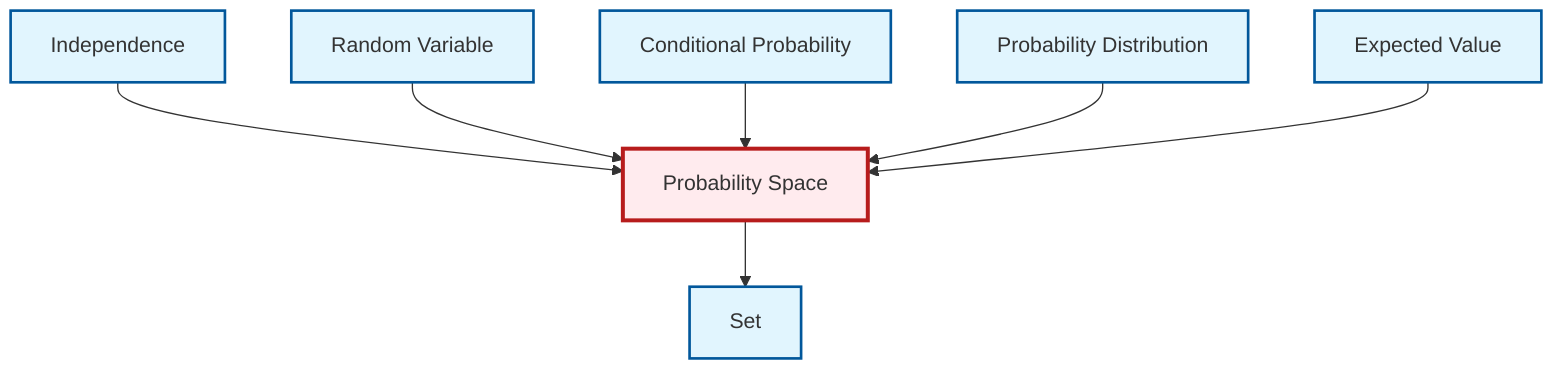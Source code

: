 graph TD
    classDef definition fill:#e1f5fe,stroke:#01579b,stroke-width:2px
    classDef theorem fill:#f3e5f5,stroke:#4a148c,stroke-width:2px
    classDef axiom fill:#fff3e0,stroke:#e65100,stroke-width:2px
    classDef example fill:#e8f5e9,stroke:#1b5e20,stroke-width:2px
    classDef current fill:#ffebee,stroke:#b71c1c,stroke-width:3px
    def-probability-space["Probability Space"]:::definition
    def-set["Set"]:::definition
    def-random-variable["Random Variable"]:::definition
    def-expectation["Expected Value"]:::definition
    def-independence["Independence"]:::definition
    def-conditional-probability["Conditional Probability"]:::definition
    def-probability-distribution["Probability Distribution"]:::definition
    def-independence --> def-probability-space
    def-probability-space --> def-set
    def-random-variable --> def-probability-space
    def-conditional-probability --> def-probability-space
    def-probability-distribution --> def-probability-space
    def-expectation --> def-probability-space
    class def-probability-space current